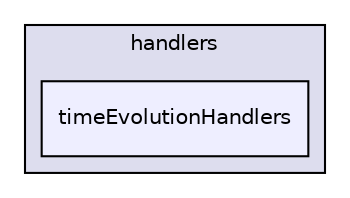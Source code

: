 digraph "/home/travis/build/hypro/hypro/src/hypro/algorithms/reachability/handlers/timeEvolutionHandlers" {
  compound=true
  node [ fontsize="10", fontname="Helvetica"];
  edge [ labelfontsize="10", labelfontname="Helvetica"];
  subgraph clusterdir_32033642301c2effdf6af876d53153c1 {
    graph [ bgcolor="#ddddee", pencolor="black", label="handlers" fontname="Helvetica", fontsize="10", URL="dir_32033642301c2effdf6af876d53153c1.html"]
  dir_ef995a9e9de1f5efa58d910d136f921c [shape=box, label="timeEvolutionHandlers", style="filled", fillcolor="#eeeeff", pencolor="black", URL="dir_ef995a9e9de1f5efa58d910d136f921c.html"];
  }
}
